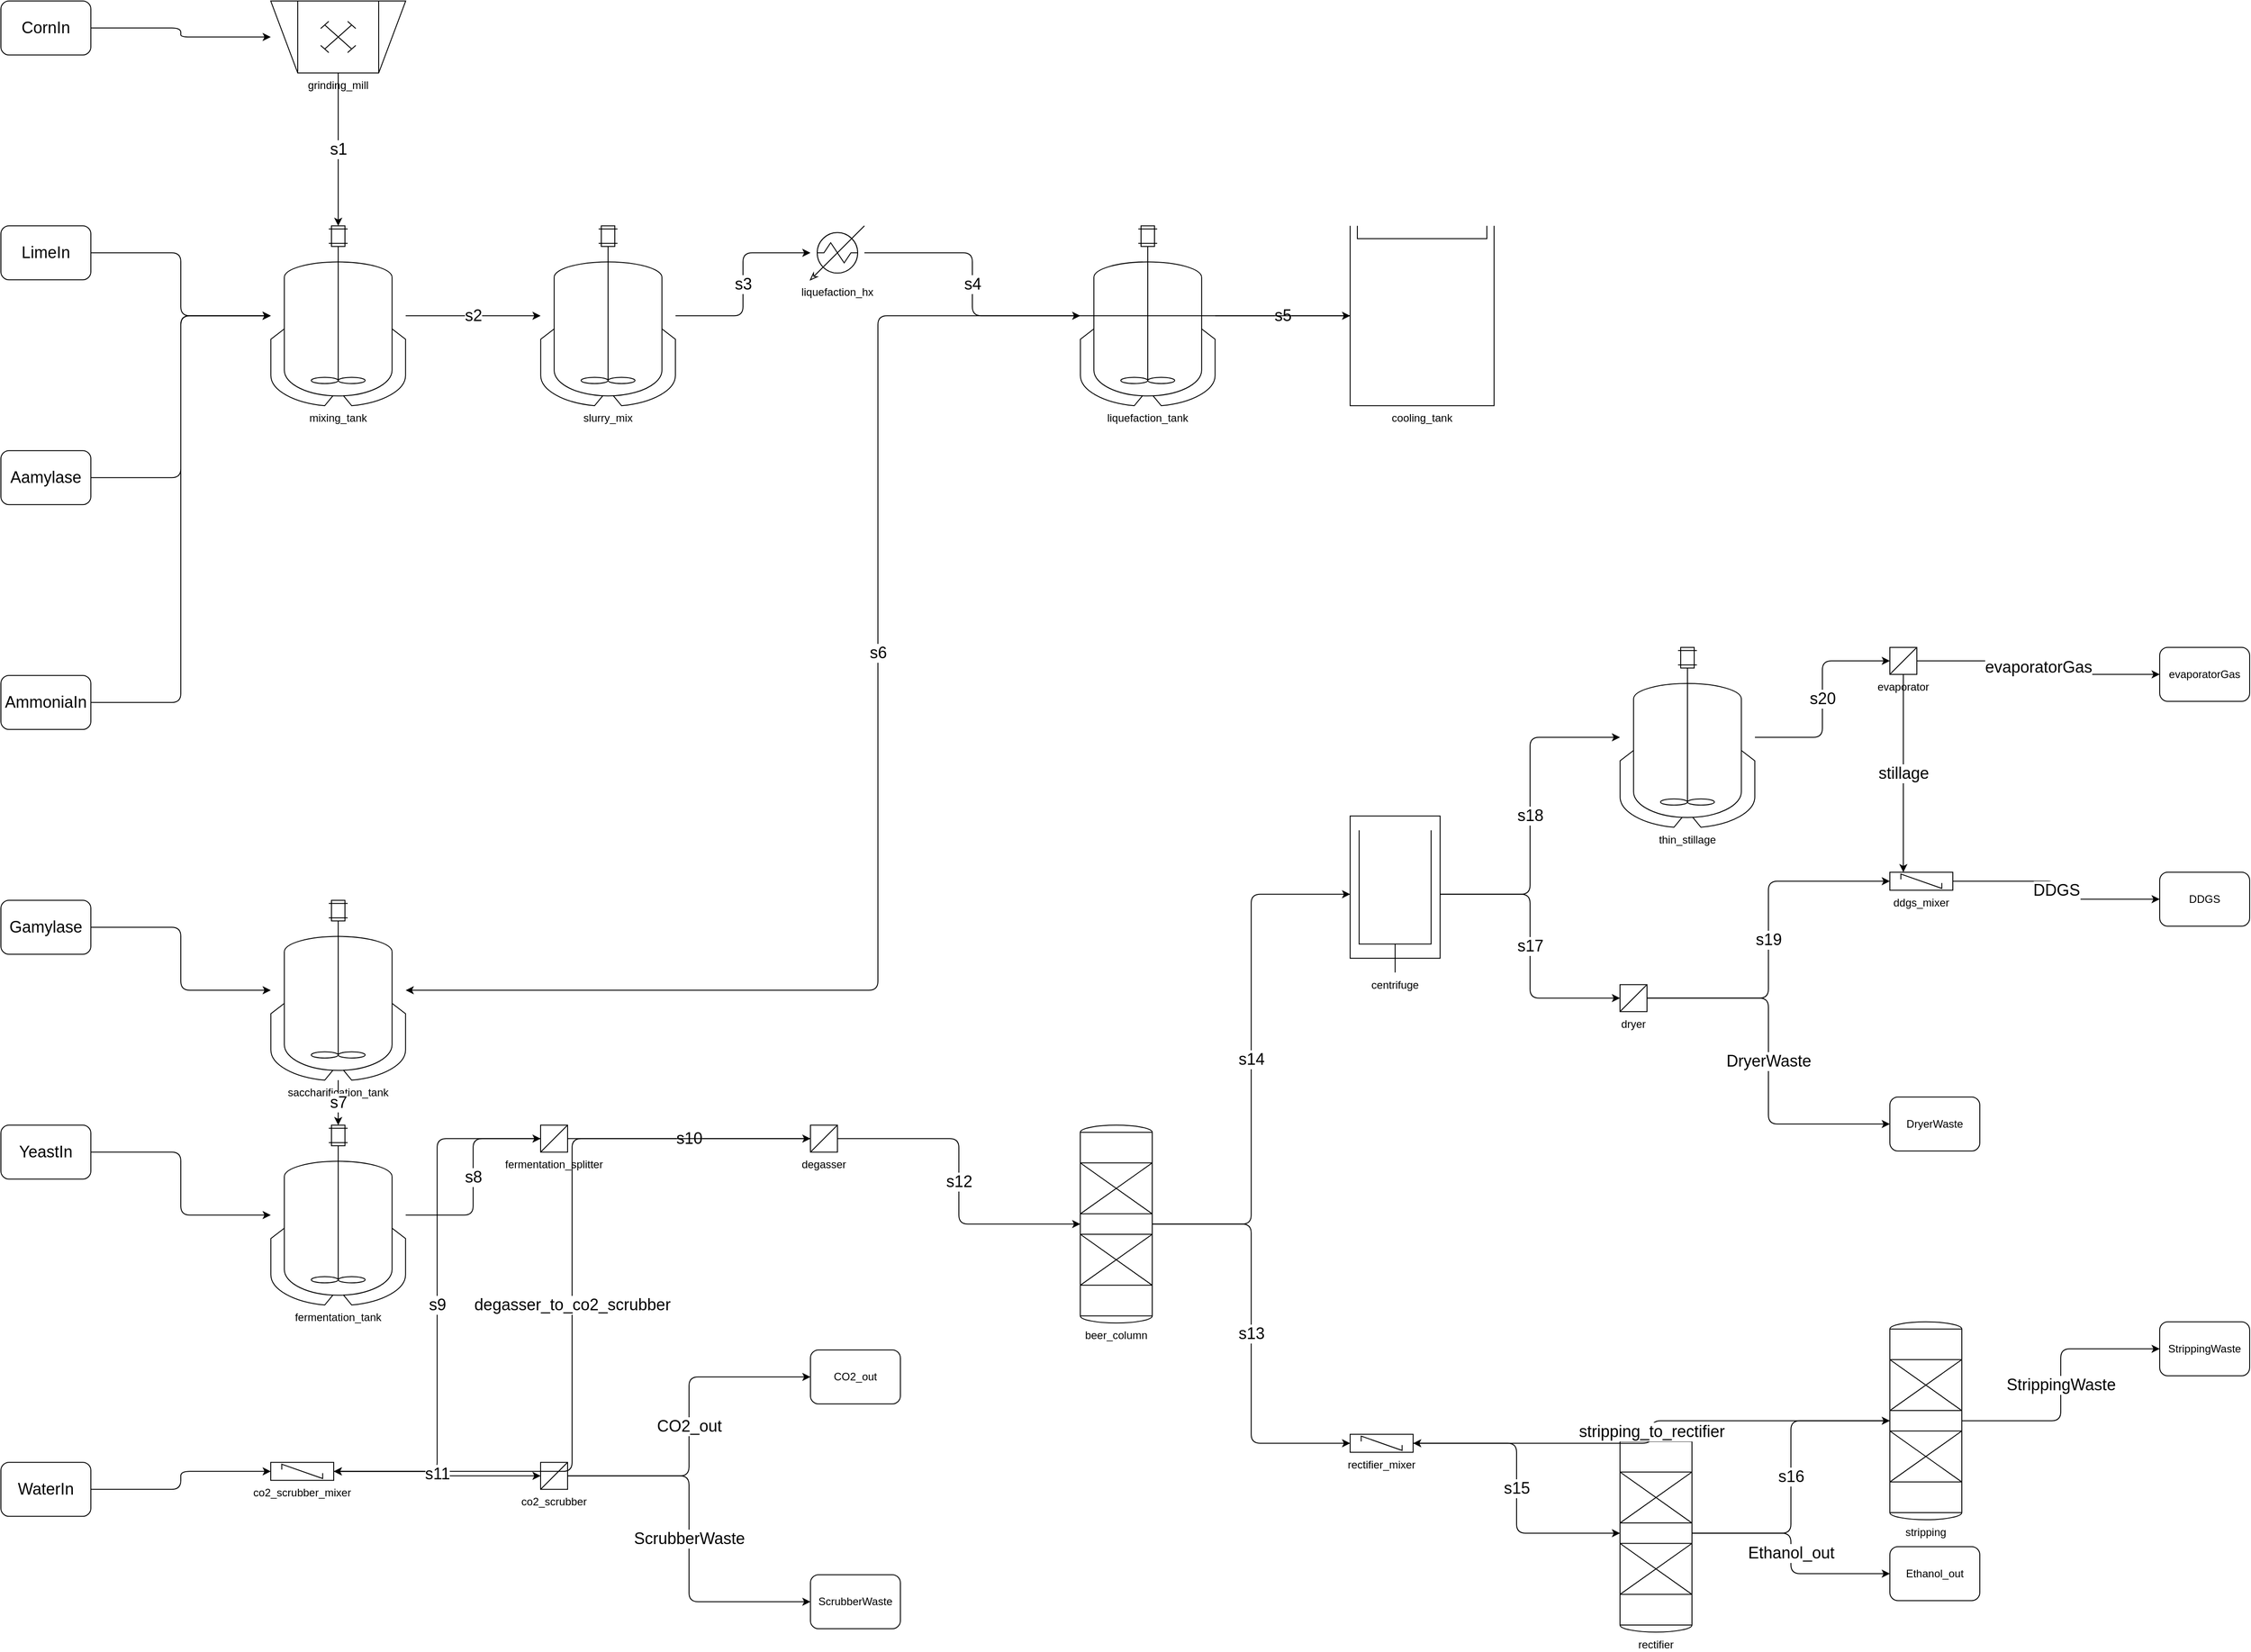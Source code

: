 <mxfile version="22.1.21" type="device">
  <diagram id="K_sXV9s_A4qBM9VE0vtn" name="Page-1">
    <mxGraphModel dx="6747" dy="5197" grid="1" gridSize="10" guides="1" tooltips="1" connect="1" arrows="1" fold="1" page="1" pageScale="1" pageWidth="1150" pageHeight="1150" math="0" shadow="0">
      <root>
        <mxCell id="0" />
        <mxCell id="1" parent="0" />
        <mxCell id="grinding_mill" value="grinding_mill" style="shape=mxgraph.pid.crushers_grinding.crusher_(hammer);fillColor=white;verticalLabelPosition=bottom;labelPosition=center;align=center;verticalAlign=top;" parent="1" vertex="1">
          <mxGeometry x="600.0" y="-767.857" width="150" height="80" as="geometry" />
        </mxCell>
        <mxCell id="mixing_tank" value="mixing_tank" style="shape=mxgraph.pid.vessels.jacketed_mixing_vessel;fillColor=white;verticalLabelPosition=bottom;labelPosition=center;align=center;verticalAlign=top;" parent="1" vertex="1">
          <mxGeometry x="600.0" y="-517.857" width="150" height="200" as="geometry" />
        </mxCell>
        <mxCell id="slurry_mix" value="slurry_mix" style="shape=mxgraph.pid.vessels.jacketed_mixing_vessel;fillColor=white;verticalLabelPosition=bottom;labelPosition=center;align=center;verticalAlign=top;" parent="1" vertex="1">
          <mxGeometry x="900.0" y="-517.857" width="150" height="200" as="geometry" />
        </mxCell>
        <mxCell id="liquefaction_hx" value="liquefaction_hx" style="shape=mxgraph.pid.heat_exchangers.heater;fillColor=white;verticalLabelPosition=bottom;labelPosition=center;align=center;verticalAlign=top;" parent="1" vertex="1">
          <mxGeometry x="1200" y="-517.857" width="60" height="60" as="geometry" />
        </mxCell>
        <mxCell id="liquefaction_tank" value="liquefaction_tank" style="shape=mxgraph.pid.vessels.jacketed_mixing_vessel;fillColor=white;verticalLabelPosition=bottom;labelPosition=center;align=center;verticalAlign=top;" parent="1" vertex="1">
          <mxGeometry x="1500" y="-517.857" width="150" height="200" as="geometry" />
        </mxCell>
        <mxCell id="cooling_tank" value="cooling_tank" style="shape=mxgraph.pid.vessels.tank_(floating_roof);fillColor=white;verticalLabelPosition=bottom;labelPosition=center;align=center;verticalAlign=top;" parent="1" vertex="1">
          <mxGeometry x="1800" y="-517.857" width="160" height="200" as="geometry" />
        </mxCell>
        <mxCell id="saccharification_tank" value="saccharification_tank" style="shape=mxgraph.pid.vessels.jacketed_mixing_vessel;fillColor=white;verticalLabelPosition=bottom;labelPosition=center;align=center;verticalAlign=top;" parent="1" vertex="1">
          <mxGeometry x="600.0" y="232.143" width="150" height="200" as="geometry" />
        </mxCell>
        <mxCell id="fermentation_tank" value="fermentation_tank" style="shape=mxgraph.pid.vessels.jacketed_mixing_vessel;fillColor=white;verticalLabelPosition=bottom;labelPosition=center;align=center;verticalAlign=top;" parent="1" vertex="1">
          <mxGeometry x="600.0" y="482.143" width="150" height="200" as="geometry" />
        </mxCell>
        <mxCell id="fermentation_splitter" value="fermentation_splitter" style="shape=mxgraph.pid.filters.filter;fillColor=white;verticalLabelPosition=bottom;labelPosition=center;align=center;verticalAlign=top;" parent="1" vertex="1">
          <mxGeometry x="900.0" y="482.143" width="30" height="30" as="geometry" />
        </mxCell>
        <mxCell id="degasser" value="degasser" style="shape=mxgraph.pid.filters.filter;fillColor=white;verticalLabelPosition=bottom;labelPosition=center;align=center;verticalAlign=top;" parent="1" vertex="1">
          <mxGeometry x="1200.0" y="482.143" width="30" height="30" as="geometry" />
        </mxCell>
        <mxCell id="beer_column" value="beer_column" style="shape=mxgraph.pid.vessels.tower_with_packing;fillColor=white;verticalLabelPosition=bottom;labelPosition=center;align=center;verticalAlign=top;" parent="1" vertex="1">
          <mxGeometry x="1500" y="482.143" width="80" height="220" as="geometry" />
        </mxCell>
        <mxCell id="centrifuge" value="centrifuge" style="shape=mxgraph.pid.centrifuges.centrifuge_(solid_shell);fillColor=white;verticalLabelPosition=bottom;labelPosition=center;align=center;verticalAlign=top;" parent="1" vertex="1">
          <mxGeometry x="1800" y="138.393" width="100" height="174" as="geometry" />
        </mxCell>
        <mxCell id="thin_stillage" value="thin_stillage" style="shape=mxgraph.pid.vessels.jacketed_mixing_vessel;fillColor=white;verticalLabelPosition=bottom;labelPosition=center;align=center;verticalAlign=top;" parent="1" vertex="1">
          <mxGeometry x="2100" y="-49.107" width="150" height="200" as="geometry" />
        </mxCell>
        <mxCell id="evaporator" value="evaporator" style="shape=mxgraph.pid.filters.filter;fillColor=white;verticalLabelPosition=bottom;labelPosition=center;align=center;verticalAlign=top;" parent="1" vertex="1">
          <mxGeometry x="2400" y="-49.107" width="30" height="30" as="geometry" />
        </mxCell>
        <mxCell id="dryer" value="dryer" style="shape=mxgraph.pid.filters.filter;fillColor=white;verticalLabelPosition=bottom;labelPosition=center;align=center;verticalAlign=top;" parent="1" vertex="1">
          <mxGeometry x="2100" y="325.893" width="30" height="30" as="geometry" />
        </mxCell>
        <mxCell id="ddgs_mixer" value="ddgs_mixer" style="shape=mxgraph.pid.mixers.in-line_static_mixer;fillColor=white;verticalLabelPosition=bottom;labelPosition=center;align=center;verticalAlign=top;" parent="1" vertex="1">
          <mxGeometry x="2400" y="200.893" width="70" height="20" as="geometry" />
        </mxCell>
        <mxCell id="rectifier_mixer" value="rectifier_mixer" style="shape=mxgraph.pid.mixers.in-line_static_mixer;fillColor=white;verticalLabelPosition=bottom;labelPosition=center;align=center;verticalAlign=top;" parent="1" vertex="1">
          <mxGeometry x="1800.0" y="825.893" width="70" height="20" as="geometry" />
        </mxCell>
        <mxCell id="rectifier" value="rectifier" style="shape=mxgraph.pid.vessels.tower_with_packing;fillColor=white;verticalLabelPosition=bottom;labelPosition=center;align=center;verticalAlign=top;" parent="1" vertex="1">
          <mxGeometry x="2100.0" y="825.893" width="80" height="220" as="geometry" />
        </mxCell>
        <mxCell id="stripping" value="stripping" style="shape=mxgraph.pid.vessels.tower_with_packing;fillColor=white;verticalLabelPosition=bottom;labelPosition=center;align=center;verticalAlign=top;" parent="1" vertex="1">
          <mxGeometry x="2400.0" y="700.893" width="80" height="220" as="geometry" />
        </mxCell>
        <mxCell id="co2_scrubber_mixer" value="co2_scrubber_mixer" style="shape=mxgraph.pid.mixers.in-line_static_mixer;fillColor=white;verticalLabelPosition=bottom;labelPosition=center;align=center;verticalAlign=top;" parent="1" vertex="1">
          <mxGeometry x="600.0" y="857.143" width="70" height="20" as="geometry" />
        </mxCell>
        <mxCell id="co2_scrubber" value="co2_scrubber" style="shape=mxgraph.pid.filters.filter;fillColor=white;verticalLabelPosition=bottom;labelPosition=center;align=center;verticalAlign=top;" parent="1" vertex="1">
          <mxGeometry x="900.0" y="857.143" width="30" height="30" as="geometry" />
        </mxCell>
        <mxCell id="iCornIn-grinding_mill" style="edgeStyle=elbowEdgeStyle;html=1;orthogonal=1;fontFamily=Helvetica;fontSize=18;align=center;" parent="1" source="iCornIn" target="grinding_mill" edge="1">
          <mxGeometry relative="1" as="geometry" />
        </mxCell>
        <mxCell id="iCornIn" value="CornIn" style="rounded=1;whiteSpace=wrap;html=1;fontFamily=Helvetica;fontSize=18;align=center;" parent="1" vertex="1">
          <mxGeometry x="300.0" y="-767.857" width="100" height="60" as="geometry" />
        </mxCell>
        <mxCell id="s1" value="s1" style="edgeStyle=elbowEdgeStyle;html=1;orthogonal=1;fontFamily=Helvetica;fontSize=18;align=center;" parent="1" source="grinding_mill" target="mixing_tank" edge="1">
          <mxGeometry relative="1" as="geometry" />
        </mxCell>
        <mxCell id="iLimeIn-mixing_tank" style="edgeStyle=elbowEdgeStyle;html=1;orthogonal=1;fontFamily=Helvetica;fontSize=18;align=center;" parent="1" source="iLimeIn" target="mixing_tank" edge="1">
          <mxGeometry relative="1" as="geometry" />
        </mxCell>
        <mxCell id="iLimeIn" value="LimeIn" style="rounded=1;whiteSpace=wrap;html=1;fontFamily=Helvetica;fontSize=18;align=center;" parent="1" vertex="1">
          <mxGeometry x="300.0" y="-517.857" width="100" height="60" as="geometry" />
        </mxCell>
        <mxCell id="iAamylase-mixing_tank" style="edgeStyle=elbowEdgeStyle;html=1;orthogonal=1;fontFamily=Helvetica;fontSize=18;align=center;" parent="1" source="iAamylase" target="mixing_tank" edge="1">
          <mxGeometry relative="1" as="geometry" />
        </mxCell>
        <mxCell id="iAamylase" value="Aamylase" style="rounded=1;whiteSpace=wrap;html=1;fontFamily=Helvetica;fontSize=18;align=center;" parent="1" vertex="1">
          <mxGeometry x="300.0" y="-267.857" width="100" height="60" as="geometry" />
        </mxCell>
        <mxCell id="iAmmoniaIn-mixing_tank" style="edgeStyle=elbowEdgeStyle;html=1;orthogonal=1;fontFamily=Helvetica;fontSize=18;align=center;" parent="1" source="iAmmoniaIn" target="mixing_tank" edge="1">
          <mxGeometry relative="1" as="geometry" />
        </mxCell>
        <mxCell id="iAmmoniaIn" value="AmmoniaIn" style="rounded=1;whiteSpace=wrap;html=1;fontFamily=Helvetica;fontSize=18;align=center;" parent="1" vertex="1">
          <mxGeometry x="300" y="-17.857" width="100" height="60" as="geometry" />
        </mxCell>
        <mxCell id="s2" value="s2" style="edgeStyle=elbowEdgeStyle;html=1;orthogonal=1;fontFamily=Helvetica;fontSize=18;align=center;" parent="1" source="mixing_tank" target="slurry_mix" edge="1">
          <mxGeometry relative="1" as="geometry" />
        </mxCell>
        <mxCell id="s3" value="s3" style="edgeStyle=elbowEdgeStyle;html=1;orthogonal=1;fontFamily=Helvetica;fontSize=18;align=center;" parent="1" source="slurry_mix" target="liquefaction_hx" edge="1">
          <mxGeometry relative="1" as="geometry" />
        </mxCell>
        <mxCell id="s4" value="s4" style="edgeStyle=elbowEdgeStyle;html=1;orthogonal=1;fontFamily=Helvetica;fontSize=18;align=center;" parent="1" source="liquefaction_hx" target="liquefaction_tank" edge="1">
          <mxGeometry relative="1" as="geometry" />
        </mxCell>
        <mxCell id="s5" value="s5" style="edgeStyle=elbowEdgeStyle;html=1;orthogonal=1;fontFamily=Helvetica;fontSize=18;align=center;" parent="1" source="liquefaction_tank" target="cooling_tank" edge="1">
          <mxGeometry relative="1" as="geometry" />
        </mxCell>
        <mxCell id="s6" value="s6" style="edgeStyle=elbowEdgeStyle;html=1;orthogonal=1;fontFamily=Helvetica;fontSize=18;align=center;" parent="1" source="cooling_tank" target="saccharification_tank" edge="1">
          <mxGeometry relative="1" as="geometry" />
        </mxCell>
        <mxCell id="iGamylase-saccharification_tank" style="edgeStyle=elbowEdgeStyle;html=1;orthogonal=1;fontFamily=Helvetica;fontSize=18;align=center;" parent="1" source="iGamylase" target="saccharification_tank" edge="1">
          <mxGeometry relative="1" as="geometry" />
        </mxCell>
        <mxCell id="iGamylase" value="Gamylase" style="rounded=1;whiteSpace=wrap;html=1;fontFamily=Helvetica;fontSize=18;align=center;" parent="1" vertex="1">
          <mxGeometry x="300.0" y="232.143" width="100" height="60" as="geometry" />
        </mxCell>
        <mxCell id="s7" value="s7" style="edgeStyle=elbowEdgeStyle;html=1;orthogonal=1;fontFamily=Helvetica;fontSize=18;align=center;" parent="1" source="saccharification_tank" target="fermentation_tank" edge="1">
          <mxGeometry relative="1" as="geometry" />
        </mxCell>
        <mxCell id="iYeastIn-fermentation_tank" style="edgeStyle=elbowEdgeStyle;html=1;orthogonal=1;fontFamily=Helvetica;fontSize=18;align=center;" parent="1" source="iYeastIn" target="fermentation_tank" edge="1">
          <mxGeometry relative="1" as="geometry" />
        </mxCell>
        <mxCell id="iYeastIn" value="YeastIn" style="rounded=1;whiteSpace=wrap;html=1;fontFamily=Helvetica;fontSize=18;align=center;" parent="1" vertex="1">
          <mxGeometry x="300.0" y="482.143" width="100" height="60" as="geometry" />
        </mxCell>
        <mxCell id="s8" value="s8" style="edgeStyle=elbowEdgeStyle;html=1;orthogonal=1;fontFamily=Helvetica;fontSize=18;align=center;" parent="1" source="fermentation_tank" target="fermentation_splitter" edge="1">
          <mxGeometry relative="1" as="geometry" />
        </mxCell>
        <mxCell id="s9" value="s9" style="edgeStyle=elbowEdgeStyle;html=1;orthogonal=1;fontFamily=Helvetica;fontSize=18;align=center;" parent="1" source="fermentation_splitter" target="co2_scrubber_mixer" edge="1">
          <mxGeometry relative="1" as="geometry" />
        </mxCell>
        <mxCell id="s10" value="s10" style="edgeStyle=elbowEdgeStyle;html=1;orthogonal=1;fontFamily=Helvetica;fontSize=18;align=center;" parent="1" source="fermentation_splitter" target="degasser" edge="1">
          <mxGeometry relative="1" as="geometry" />
        </mxCell>
        <mxCell id="degasser_to_co2_scrubber" value="degasser_to_co2_scrubber" style="edgeStyle=elbowEdgeStyle;html=1;orthogonal=1;fontFamily=Helvetica;fontSize=18;align=center;" parent="1" source="degasser" target="co2_scrubber_mixer" edge="1">
          <mxGeometry relative="1" as="geometry" />
        </mxCell>
        <mxCell id="s12" value="s12" style="edgeStyle=elbowEdgeStyle;html=1;orthogonal=1;fontFamily=Helvetica;fontSize=18;align=center;" parent="1" source="degasser" target="beer_column" edge="1">
          <mxGeometry relative="1" as="geometry" />
        </mxCell>
        <mxCell id="s13" value="s13" style="edgeStyle=elbowEdgeStyle;html=1;orthogonal=1;fontFamily=Helvetica;fontSize=18;align=center;" parent="1" source="beer_column" target="rectifier_mixer" edge="1">
          <mxGeometry relative="1" as="geometry" />
        </mxCell>
        <mxCell id="s14" value="s14" style="edgeStyle=elbowEdgeStyle;html=1;orthogonal=1;fontFamily=Helvetica;fontSize=18;align=center;" parent="1" source="beer_column" target="centrifuge" edge="1">
          <mxGeometry relative="1" as="geometry" />
        </mxCell>
        <mxCell id="s17" value="s17" style="edgeStyle=elbowEdgeStyle;html=1;orthogonal=1;fontFamily=Helvetica;fontSize=18;align=center;" parent="1" source="centrifuge" target="dryer" edge="1">
          <mxGeometry relative="1" as="geometry" />
        </mxCell>
        <mxCell id="s18" value="s18" style="edgeStyle=elbowEdgeStyle;html=1;orthogonal=1;fontFamily=Helvetica;fontSize=18;align=center;" parent="1" source="centrifuge" target="thin_stillage" edge="1">
          <mxGeometry relative="1" as="geometry" />
        </mxCell>
        <mxCell id="s20" value="s20" style="edgeStyle=elbowEdgeStyle;html=1;orthogonal=1;fontFamily=Helvetica;fontSize=18;align=center;" parent="1" source="thin_stillage" target="evaporator" edge="1">
          <mxGeometry relative="1" as="geometry" />
        </mxCell>
        <mxCell id="oevaporatorGas-evaporator" value="evaporatorGas" style="edgeStyle=elbowEdgeStyle;html=1;orthogonal=1;fontFamily=Helvetica;fontSize=18;align=center;" parent="1" source="evaporator" target="oevaporatorGas" edge="1">
          <mxGeometry relative="1" as="geometry" />
        </mxCell>
        <mxCell id="oevaporatorGas" value="evaporatorGas" style="rounded=1;whiteSpace=wrap;html=1;fontFamily=Helvetica;fontSize=12;align=center;" parent="1" vertex="1">
          <mxGeometry x="2700" y="-49.107" width="100" height="60" as="geometry" />
        </mxCell>
        <mxCell id="stillage" value="stillage" style="edgeStyle=elbowEdgeStyle;html=1;orthogonal=1;fontFamily=Helvetica;fontSize=18;align=center;" parent="1" source="evaporator" target="ddgs_mixer" edge="1">
          <mxGeometry relative="1" as="geometry" />
        </mxCell>
        <mxCell id="s19" value="s19" style="edgeStyle=elbowEdgeStyle;html=1;orthogonal=1;fontFamily=Helvetica;fontSize=18;align=center;" parent="1" source="dryer" target="ddgs_mixer" edge="1">
          <mxGeometry relative="1" as="geometry" />
        </mxCell>
        <mxCell id="oDryerWaste-dryer" value="DryerWaste" style="edgeStyle=elbowEdgeStyle;html=1;orthogonal=1;fontFamily=Helvetica;fontSize=18;align=center;" parent="1" source="dryer" target="oDryerWaste" edge="1">
          <mxGeometry relative="1" as="geometry" />
        </mxCell>
        <mxCell id="oDryerWaste" value="DryerWaste" style="rounded=1;whiteSpace=wrap;html=1;fontFamily=Helvetica;fontSize=12;align=center;" parent="1" vertex="1">
          <mxGeometry x="2400" y="450.893" width="100" height="60" as="geometry" />
        </mxCell>
        <mxCell id="oDDGS-ddgs_mixer" value="DDGS" style="edgeStyle=elbowEdgeStyle;html=1;orthogonal=1;fontFamily=Helvetica;fontSize=18;align=center;" parent="1" source="ddgs_mixer" target="oDDGS" edge="1">
          <mxGeometry relative="1" as="geometry" />
        </mxCell>
        <mxCell id="oDDGS" value="DDGS" style="rounded=1;whiteSpace=wrap;html=1;fontFamily=Helvetica;fontSize=12;align=center;" parent="1" vertex="1">
          <mxGeometry x="2700" y="200.893" width="100" height="60" as="geometry" />
        </mxCell>
        <mxCell id="stripping_to_rectifier" value="stripping_to_rectifier" style="edgeStyle=elbowEdgeStyle;html=1;orthogonal=1;fontFamily=Helvetica;fontSize=18;align=center;" parent="1" source="stripping" target="rectifier_mixer" edge="1">
          <mxGeometry relative="1" as="geometry" />
        </mxCell>
        <mxCell id="s15" value="s15" style="edgeStyle=elbowEdgeStyle;html=1;orthogonal=1;fontFamily=Helvetica;fontSize=18;align=center;" parent="1" source="rectifier_mixer" target="rectifier" edge="1">
          <mxGeometry relative="1" as="geometry" />
        </mxCell>
        <mxCell id="oEthanol_out-rectifier" value="Ethanol_out" style="edgeStyle=elbowEdgeStyle;html=1;orthogonal=1;fontFamily=Helvetica;fontSize=18;align=center;" parent="1" source="rectifier" target="oEthanol_out" edge="1">
          <mxGeometry relative="1" as="geometry" />
        </mxCell>
        <mxCell id="oEthanol_out" value="Ethanol_out" style="rounded=1;whiteSpace=wrap;html=1;fontFamily=Helvetica;fontSize=12;align=center;" parent="1" vertex="1">
          <mxGeometry x="2400.0" y="950.893" width="100" height="60" as="geometry" />
        </mxCell>
        <mxCell id="s16" value="s16" style="edgeStyle=elbowEdgeStyle;html=1;orthogonal=1;fontFamily=Helvetica;fontSize=18;align=center;" parent="1" source="rectifier" target="stripping" edge="1">
          <mxGeometry relative="1" as="geometry" />
        </mxCell>
        <mxCell id="oStrippingWaste-stripping" value="StrippingWaste" style="edgeStyle=elbowEdgeStyle;html=1;orthogonal=1;fontFamily=Helvetica;fontSize=18;align=center;" parent="1" source="stripping" target="oStrippingWaste" edge="1">
          <mxGeometry relative="1" as="geometry" />
        </mxCell>
        <mxCell id="oStrippingWaste" value="StrippingWaste" style="rounded=1;whiteSpace=wrap;html=1;fontFamily=Helvetica;fontSize=12;align=center;" parent="1" vertex="1">
          <mxGeometry x="2700" y="700.893" width="100" height="60" as="geometry" />
        </mxCell>
        <mxCell id="iWaterIn-co2_scrubber_mixer" style="edgeStyle=elbowEdgeStyle;html=1;orthogonal=1;fontFamily=Helvetica;fontSize=18;align=center;" parent="1" source="iWaterIn" target="co2_scrubber_mixer" edge="1">
          <mxGeometry relative="1" as="geometry" />
        </mxCell>
        <mxCell id="iWaterIn" value="WaterIn" style="rounded=1;whiteSpace=wrap;html=1;fontFamily=Helvetica;fontSize=18;align=center;" parent="1" vertex="1">
          <mxGeometry x="300.0" y="857.143" width="100" height="60" as="geometry" />
        </mxCell>
        <mxCell id="s11" value="s11" style="edgeStyle=elbowEdgeStyle;html=1;orthogonal=1;fontFamily=Helvetica;fontSize=18;align=center;" parent="1" source="co2_scrubber_mixer" target="co2_scrubber" edge="1">
          <mxGeometry relative="1" as="geometry" />
        </mxCell>
        <mxCell id="oCO2_out-co2_scrubber" value="CO2_out" style="edgeStyle=elbowEdgeStyle;html=1;orthogonal=1;fontFamily=Helvetica;fontSize=18;align=center;" parent="1" source="co2_scrubber" target="oCO2_out" edge="1">
          <mxGeometry relative="1" as="geometry" />
        </mxCell>
        <mxCell id="oCO2_out" value="CO2_out" style="rounded=1;whiteSpace=wrap;html=1;fontFamily=Helvetica;fontSize=12;align=center;" parent="1" vertex="1">
          <mxGeometry x="1200.0" y="732.143" width="100" height="60" as="geometry" />
        </mxCell>
        <mxCell id="oScrubberWaste-co2_scrubber" value="ScrubberWaste" style="edgeStyle=elbowEdgeStyle;html=1;orthogonal=1;fontFamily=Helvetica;fontSize=18;align=center;" parent="1" source="co2_scrubber" target="oScrubberWaste" edge="1">
          <mxGeometry relative="1" as="geometry" />
        </mxCell>
        <mxCell id="oScrubberWaste" value="ScrubberWaste" style="rounded=1;whiteSpace=wrap;html=1;fontFamily=Helvetica;fontSize=12;align=center;" parent="1" vertex="1">
          <mxGeometry x="1200.0" y="982.143" width="100" height="60" as="geometry" />
        </mxCell>
      </root>
    </mxGraphModel>
  </diagram>
</mxfile>

